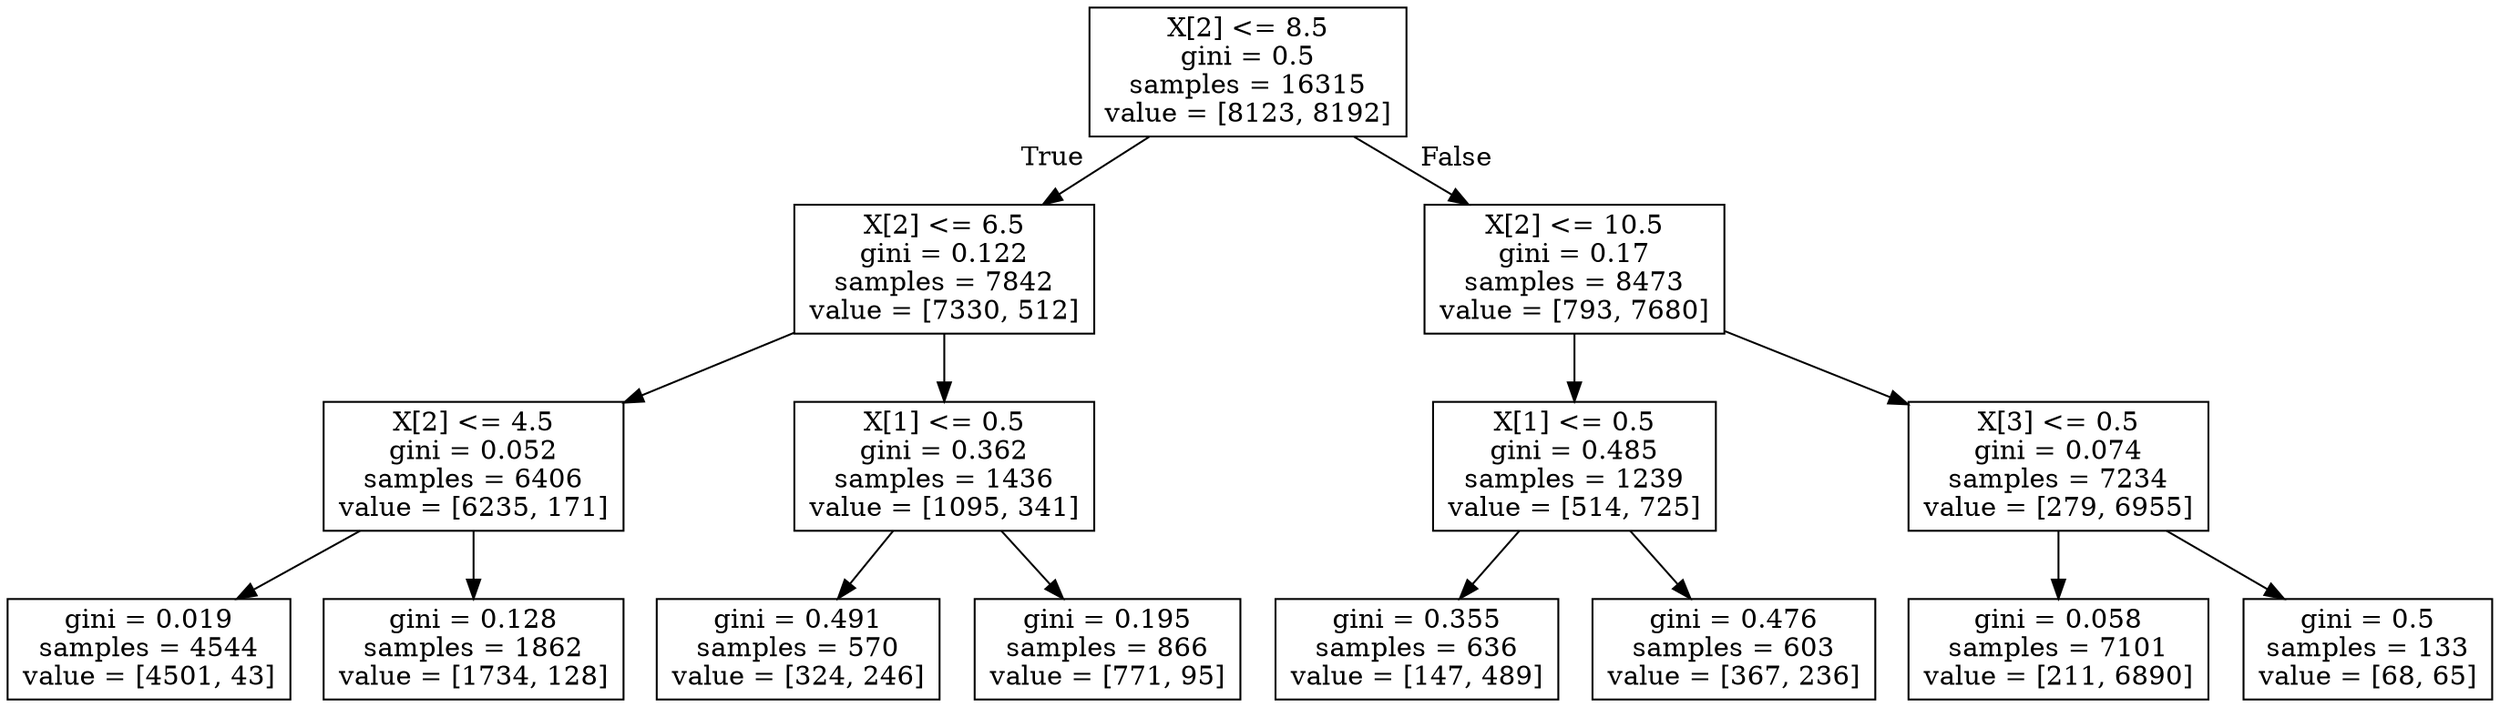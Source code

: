 digraph Tree {
node [shape=box] ;
0 [label="X[2] <= 8.5\ngini = 0.5\nsamples = 16315\nvalue = [8123, 8192]"] ;
1 [label="X[2] <= 6.5\ngini = 0.122\nsamples = 7842\nvalue = [7330, 512]"] ;
0 -> 1 [labeldistance=2.5, labelangle=45, headlabel="True"] ;
2 [label="X[2] <= 4.5\ngini = 0.052\nsamples = 6406\nvalue = [6235, 171]"] ;
1 -> 2 ;
3 [label="gini = 0.019\nsamples = 4544\nvalue = [4501, 43]"] ;
2 -> 3 ;
4 [label="gini = 0.128\nsamples = 1862\nvalue = [1734, 128]"] ;
2 -> 4 ;
5 [label="X[1] <= 0.5\ngini = 0.362\nsamples = 1436\nvalue = [1095, 341]"] ;
1 -> 5 ;
6 [label="gini = 0.491\nsamples = 570\nvalue = [324, 246]"] ;
5 -> 6 ;
7 [label="gini = 0.195\nsamples = 866\nvalue = [771, 95]"] ;
5 -> 7 ;
8 [label="X[2] <= 10.5\ngini = 0.17\nsamples = 8473\nvalue = [793, 7680]"] ;
0 -> 8 [labeldistance=2.5, labelangle=-45, headlabel="False"] ;
9 [label="X[1] <= 0.5\ngini = 0.485\nsamples = 1239\nvalue = [514, 725]"] ;
8 -> 9 ;
10 [label="gini = 0.355\nsamples = 636\nvalue = [147, 489]"] ;
9 -> 10 ;
11 [label="gini = 0.476\nsamples = 603\nvalue = [367, 236]"] ;
9 -> 11 ;
12 [label="X[3] <= 0.5\ngini = 0.074\nsamples = 7234\nvalue = [279, 6955]"] ;
8 -> 12 ;
13 [label="gini = 0.058\nsamples = 7101\nvalue = [211, 6890]"] ;
12 -> 13 ;
14 [label="gini = 0.5\nsamples = 133\nvalue = [68, 65]"] ;
12 -> 14 ;
}